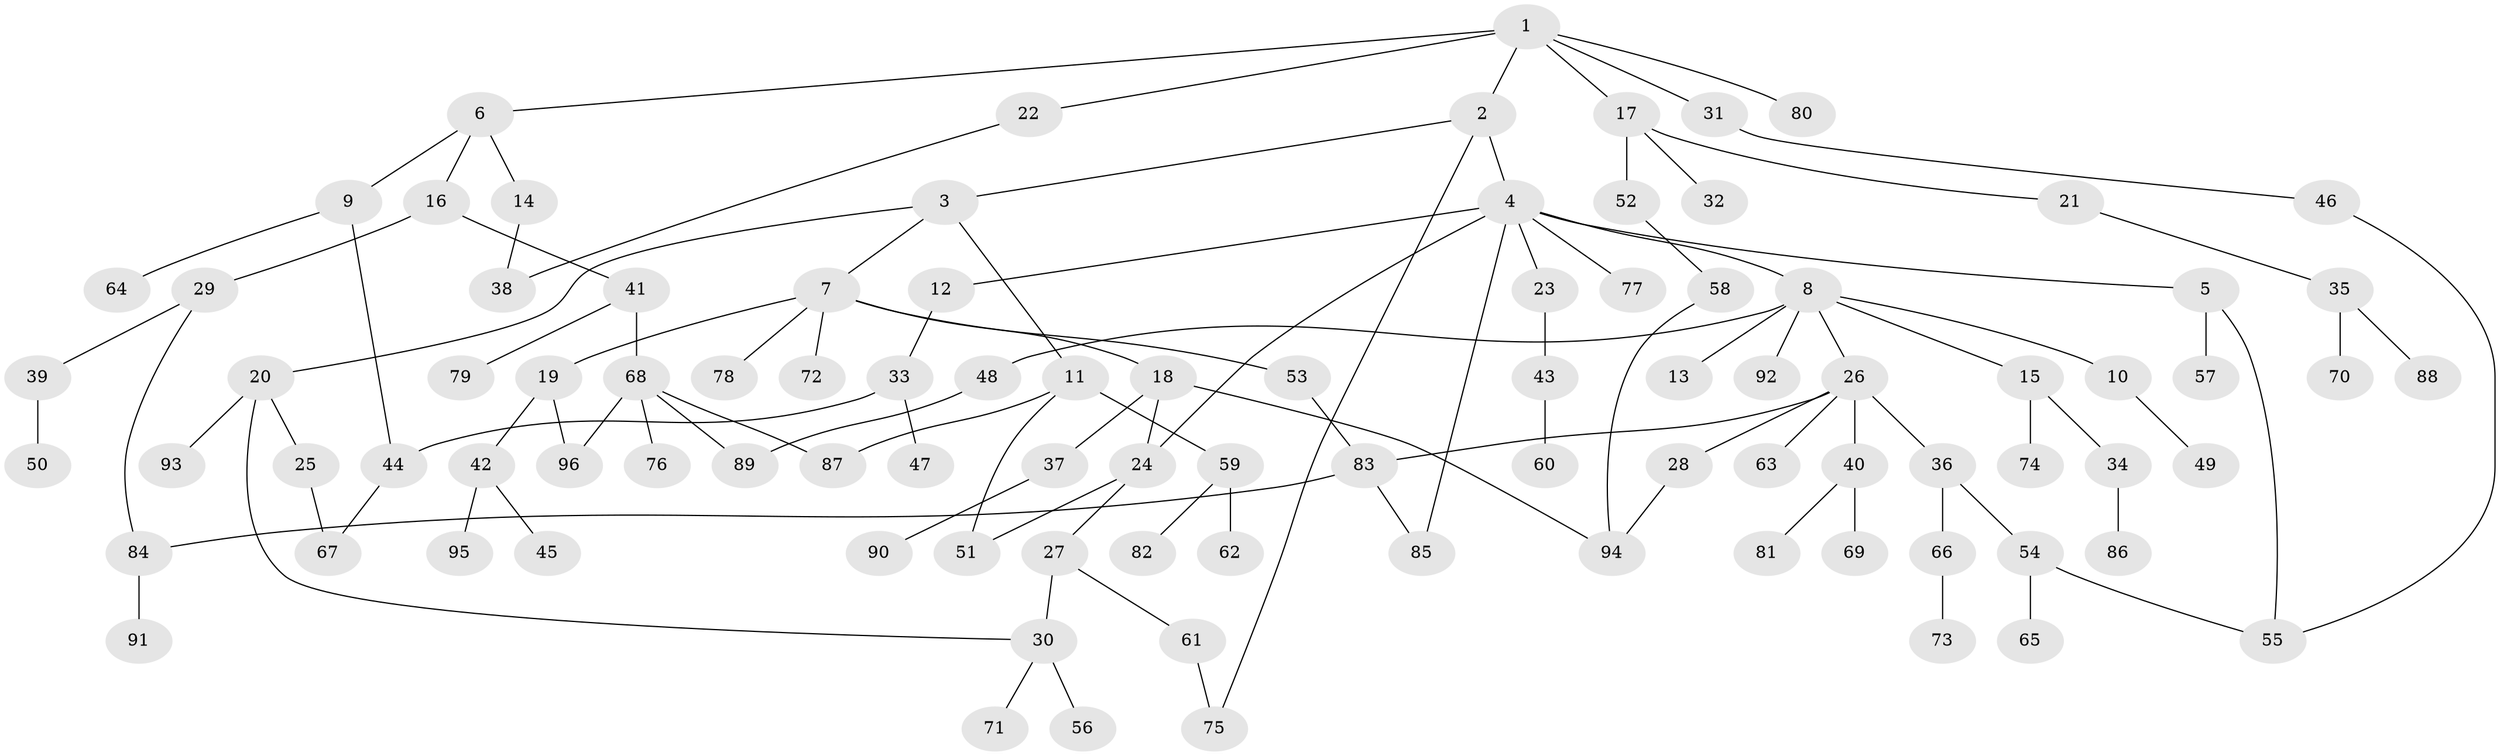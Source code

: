 // coarse degree distribution, {6: 0.014925373134328358, 4: 0.11940298507462686, 10: 0.014925373134328358, 3: 0.16417910447761194, 8: 0.014925373134328358, 11: 0.014925373134328358, 1: 0.373134328358209, 2: 0.26865671641791045, 5: 0.014925373134328358}
// Generated by graph-tools (version 1.1) at 2025/17/03/04/25 18:17:03]
// undirected, 96 vertices, 112 edges
graph export_dot {
graph [start="1"]
  node [color=gray90,style=filled];
  1;
  2;
  3;
  4;
  5;
  6;
  7;
  8;
  9;
  10;
  11;
  12;
  13;
  14;
  15;
  16;
  17;
  18;
  19;
  20;
  21;
  22;
  23;
  24;
  25;
  26;
  27;
  28;
  29;
  30;
  31;
  32;
  33;
  34;
  35;
  36;
  37;
  38;
  39;
  40;
  41;
  42;
  43;
  44;
  45;
  46;
  47;
  48;
  49;
  50;
  51;
  52;
  53;
  54;
  55;
  56;
  57;
  58;
  59;
  60;
  61;
  62;
  63;
  64;
  65;
  66;
  67;
  68;
  69;
  70;
  71;
  72;
  73;
  74;
  75;
  76;
  77;
  78;
  79;
  80;
  81;
  82;
  83;
  84;
  85;
  86;
  87;
  88;
  89;
  90;
  91;
  92;
  93;
  94;
  95;
  96;
  1 -- 2;
  1 -- 6;
  1 -- 17;
  1 -- 22;
  1 -- 31;
  1 -- 80;
  2 -- 3;
  2 -- 4;
  2 -- 75;
  3 -- 7;
  3 -- 11;
  3 -- 20;
  4 -- 5;
  4 -- 8;
  4 -- 12;
  4 -- 23;
  4 -- 24;
  4 -- 77;
  4 -- 85;
  5 -- 55;
  5 -- 57;
  6 -- 9;
  6 -- 14;
  6 -- 16;
  7 -- 18;
  7 -- 19;
  7 -- 53;
  7 -- 72;
  7 -- 78;
  8 -- 10;
  8 -- 13;
  8 -- 15;
  8 -- 26;
  8 -- 48;
  8 -- 92;
  9 -- 64;
  9 -- 44;
  10 -- 49;
  11 -- 59;
  11 -- 87;
  11 -- 51;
  12 -- 33;
  14 -- 38;
  15 -- 34;
  15 -- 74;
  16 -- 29;
  16 -- 41;
  17 -- 21;
  17 -- 32;
  17 -- 52;
  18 -- 37;
  18 -- 24;
  18 -- 94;
  19 -- 42;
  19 -- 96;
  20 -- 25;
  20 -- 30;
  20 -- 93;
  21 -- 35;
  22 -- 38;
  23 -- 43;
  24 -- 27;
  24 -- 51;
  25 -- 67;
  26 -- 28;
  26 -- 36;
  26 -- 40;
  26 -- 63;
  26 -- 83;
  27 -- 61;
  27 -- 30;
  28 -- 94;
  29 -- 39;
  29 -- 84;
  30 -- 56;
  30 -- 71;
  31 -- 46;
  33 -- 44;
  33 -- 47;
  34 -- 86;
  35 -- 70;
  35 -- 88;
  36 -- 54;
  36 -- 66;
  37 -- 90;
  39 -- 50;
  40 -- 69;
  40 -- 81;
  41 -- 68;
  41 -- 79;
  42 -- 45;
  42 -- 95;
  43 -- 60;
  44 -- 67;
  46 -- 55;
  48 -- 89;
  52 -- 58;
  53 -- 83;
  54 -- 65;
  54 -- 55;
  58 -- 94;
  59 -- 62;
  59 -- 82;
  61 -- 75;
  66 -- 73;
  68 -- 76;
  68 -- 89;
  68 -- 87;
  68 -- 96;
  83 -- 84;
  83 -- 85;
  84 -- 91;
}
